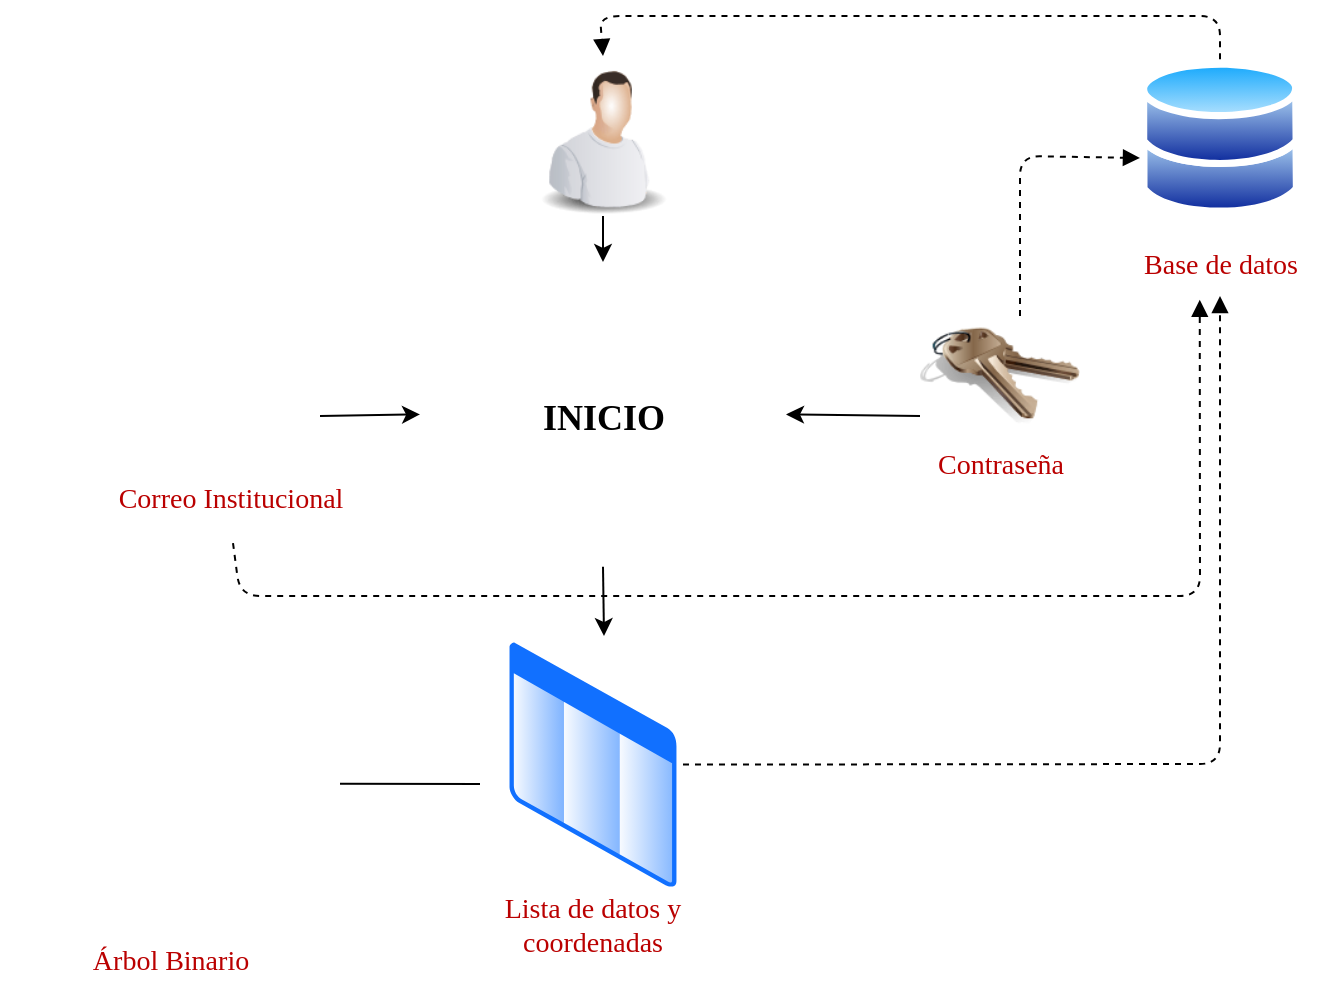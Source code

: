 <mxfile>
    <diagram id="YpvR981H4v2GeV9CaRRh" name="Page-1">
        <mxGraphModel dx="994" dy="383" grid="1" gridSize="10" guides="1" tooltips="1" connect="1" arrows="1" fold="1" page="1" pageScale="1" pageWidth="827" pageHeight="1169" math="0" shadow="0">
            <root>
                <mxCell id="0"/>
                <mxCell id="1" parent="0"/>
                <mxCell id="17" style="edgeStyle=none;html=1;fontFamily=Comic Sans MS;fontSize=14;fontColor=#000000;exitX=0.5;exitY=1;exitDx=0;exitDy=0;" edge="1" parent="1" source="8" target="5">
                    <mxGeometry relative="1" as="geometry">
                        <mxPoint x="480" y="150" as="targetPoint"/>
                    </mxGeometry>
                </mxCell>
                <mxCell id="19" style="edgeStyle=none;html=1;exitX=0.5;exitY=1;exitDx=0;exitDy=0;fontFamily=Comic Sans MS;fontSize=14;fontColor=#000000;" edge="1" parent="1" source="5">
                    <mxGeometry relative="1" as="geometry">
                        <mxPoint x="342" y="330" as="targetPoint"/>
                    </mxGeometry>
                </mxCell>
                <mxCell id="5" value="" style="shape=image;verticalLabelPosition=bottom;labelBackgroundColor=default;verticalAlign=top;aspect=fixed;imageAspect=0;image=https://images.freeimages.com/vhq/images/previews/a66/window-frame-template-139501.png;strokeColor=#000000;" vertex="1" parent="1">
                    <mxGeometry x="250" y="143" width="183" height="152.4" as="geometry"/>
                </mxCell>
                <mxCell id="6" value="&lt;h1&gt;&lt;font color=&quot;#000000&quot; style=&quot;font-size: 18px;&quot; face=&quot;Comic Sans MS&quot;&gt;&lt;b style=&quot;&quot;&gt;INICIO&lt;/b&gt;&lt;/font&gt;&lt;/h1&gt;" style="text;html=1;strokeColor=none;fillColor=none;align=center;verticalAlign=middle;whiteSpace=wrap;rounded=0;" vertex="1" parent="1">
                    <mxGeometry x="276.5" y="184.2" width="130" height="70" as="geometry"/>
                </mxCell>
                <mxCell id="8" value="" style="image;html=1;image=img/lib/clip_art/people/Worker_Man_128x128.png;labelBackgroundColor=#000000;strokeColor=#000000;fontFamily=Comic Sans MS;fontSize=18;" vertex="1" parent="1">
                    <mxGeometry x="301.5" y="40" width="80" height="80" as="geometry"/>
                </mxCell>
                <mxCell id="10" value="" style="shape=image;verticalLabelPosition=bottom;labelBackgroundColor=default;verticalAlign=top;aspect=fixed;imageAspect=0;image=https://upload.wikimedia.org/wikipedia/commons/thumb/8/88/At_sign.svg/640px-At_sign.svg.png;" vertex="1" parent="1">
                    <mxGeometry x="120" y="170" width="70" height="70" as="geometry"/>
                </mxCell>
                <mxCell id="12" value="&lt;font color=&quot;rgba(0, 0, 0, 0)&quot; style=&quot;font-size: 14px;&quot;&gt;Correo Institucional&lt;/font&gt;" style="text;html=1;align=center;verticalAlign=middle;resizable=0;points=[];autosize=1;strokeColor=none;fillColor=none;fontSize=18;fontFamily=Comic Sans MS;fontColor=#000000;" vertex="1" parent="1">
                    <mxGeometry x="80" y="240" width="150" height="40" as="geometry"/>
                </mxCell>
                <mxCell id="13" value="" style="endArrow=classic;html=1;fontFamily=Comic Sans MS;fontSize=14;fontColor=#000000;entryX=0;entryY=0.5;entryDx=0;entryDy=0;" edge="1" parent="1" target="5">
                    <mxGeometry width="50" height="50" relative="1" as="geometry">
                        <mxPoint x="200" y="220" as="sourcePoint"/>
                        <mxPoint x="210" y="160" as="targetPoint"/>
                    </mxGeometry>
                </mxCell>
                <mxCell id="14" value="" style="endArrow=classic;html=1;fontFamily=Comic Sans MS;fontSize=14;fontColor=#000000;entryX=1;entryY=0.5;entryDx=0;entryDy=0;exitX=0;exitY=0.75;exitDx=0;exitDy=0;" edge="1" parent="1" source="15" target="5">
                    <mxGeometry width="50" height="50" relative="1" as="geometry">
                        <mxPoint x="460" y="200" as="sourcePoint"/>
                        <mxPoint x="500" y="220" as="targetPoint"/>
                    </mxGeometry>
                </mxCell>
                <mxCell id="15" value="" style="image;html=1;image=img/lib/clip_art/general/Keys_128x128.png;labelBackgroundColor=none;strokeColor=#000000;fontFamily=Comic Sans MS;fontSize=14;fontColor=#000000;" vertex="1" parent="1">
                    <mxGeometry x="500" y="160" width="80" height="80" as="geometry"/>
                </mxCell>
                <mxCell id="16" value="&lt;font color=&quot;rgba(0, 0, 0, 0)&quot;&gt;Contraseña&lt;/font&gt;" style="text;html=1;align=center;verticalAlign=middle;resizable=0;points=[];autosize=1;strokeColor=none;fillColor=none;fontSize=14;fontFamily=Comic Sans MS;fontColor=#000000;" vertex="1" parent="1">
                    <mxGeometry x="490" y="230" width="100" height="30" as="geometry"/>
                </mxCell>
                <mxCell id="18" value="" style="aspect=fixed;perimeter=ellipsePerimeter;html=1;align=center;shadow=0;dashed=0;spacingTop=3;image;image=img/lib/active_directory/list.svg;labelBackgroundColor=none;strokeColor=#000000;fontFamily=Comic Sans MS;fontSize=14;fontColor=#000000;" vertex="1" parent="1">
                    <mxGeometry x="291.5" y="330" width="90" height="128.57" as="geometry"/>
                </mxCell>
                <mxCell id="20" value="" style="aspect=fixed;perimeter=ellipsePerimeter;html=1;align=center;shadow=0;dashed=0;spacingTop=3;image;image=img/lib/active_directory/databases.svg;labelBackgroundColor=none;strokeColor=#000000;fontFamily=Comic Sans MS;fontSize=14;fontColor=#000000;" vertex="1" parent="1">
                    <mxGeometry x="610" y="41.6" width="80" height="78.4" as="geometry"/>
                </mxCell>
                <mxCell id="22" value="&lt;font color=&quot;rgba(0, 0, 0, 0)&quot;&gt;Lista de datos y coordenadas&lt;/font&gt;" style="text;html=1;strokeColor=none;fillColor=none;align=center;verticalAlign=middle;whiteSpace=wrap;rounded=0;labelBackgroundColor=none;fontFamily=Comic Sans MS;fontSize=14;fontColor=#000000;" vertex="1" parent="1">
                    <mxGeometry x="277.25" y="450" width="118.5" height="50" as="geometry"/>
                </mxCell>
                <mxCell id="23" value="&lt;font color=&quot;rgba(0, 0, 0, 0)&quot;&gt;Base de datos&lt;/font&gt;" style="text;html=1;align=center;verticalAlign=middle;resizable=0;points=[];autosize=1;strokeColor=none;fillColor=none;fontSize=14;fontFamily=Comic Sans MS;fontColor=none;" vertex="1" parent="1">
                    <mxGeometry x="595" y="130" width="110" height="30" as="geometry"/>
                </mxCell>
                <mxCell id="25" value="" style="html=1;verticalAlign=bottom;labelBackgroundColor=none;endArrow=block;endFill=1;dashed=1;fontFamily=Comic Sans MS;fontSize=14;fontColor=none;exitX=1;exitY=0.5;exitDx=0;exitDy=0;" edge="1" parent="1" source="18" target="23">
                    <mxGeometry width="160" relative="1" as="geometry">
                        <mxPoint x="610" y="199.5" as="sourcePoint"/>
                        <mxPoint x="770" y="199.5" as="targetPoint"/>
                        <Array as="points">
                            <mxPoint x="650" y="394"/>
                        </Array>
                    </mxGeometry>
                </mxCell>
                <mxCell id="27" value="" style="shape=image;verticalLabelPosition=bottom;labelBackgroundColor=default;verticalAlign=top;aspect=fixed;imageAspect=0;image=https://e7.pngegg.com/pngimages/827/883/png-clipart-minecraft-tree-oak-mod-mob-tree-inventory-angle-building.png;" vertex="1" parent="1">
                    <mxGeometry x="40" y="330" width="170" height="147.77" as="geometry"/>
                </mxCell>
                <mxCell id="28" value="" style="endArrow=none;html=1;fontFamily=Comic Sans MS;fontSize=14;fontColor=none;exitX=1;exitY=0.5;exitDx=0;exitDy=0;" edge="1" parent="1" source="27">
                    <mxGeometry width="50" height="50" relative="1" as="geometry">
                        <mxPoint x="226.5" y="428.88" as="sourcePoint"/>
                        <mxPoint x="280" y="404" as="targetPoint"/>
                    </mxGeometry>
                </mxCell>
                <mxCell id="29" value="&lt;font color=&quot;rgba(0, 0, 0, 0)&quot;&gt;Árbol Binario&lt;/font&gt;" style="text;html=1;align=center;verticalAlign=middle;resizable=0;points=[];autosize=1;strokeColor=none;fillColor=none;fontSize=14;fontFamily=Comic Sans MS;fontColor=none;" vertex="1" parent="1">
                    <mxGeometry x="70" y="477.77" width="110" height="30" as="geometry"/>
                </mxCell>
                <mxCell id="30" value="" style="html=1;verticalAlign=bottom;labelBackgroundColor=none;endArrow=block;endFill=1;dashed=1;fontFamily=Comic Sans MS;fontSize=14;fontColor=none;exitX=0.5;exitY=0;exitDx=0;exitDy=0;" edge="1" parent="1">
                    <mxGeometry width="160" relative="1" as="geometry">
                        <mxPoint x="550" y="170" as="sourcePoint"/>
                        <mxPoint x="610" y="91" as="targetPoint"/>
                        <Array as="points">
                            <mxPoint x="550" y="90"/>
                        </Array>
                    </mxGeometry>
                </mxCell>
                <mxCell id="31" value="" style="html=1;verticalAlign=bottom;labelBackgroundColor=none;endArrow=block;endFill=1;dashed=1;fontFamily=Comic Sans MS;fontSize=14;fontColor=none;exitX=0.51;exitY=1.088;exitDx=0;exitDy=0;entryX=0.408;entryY=1.061;entryDx=0;entryDy=0;exitPerimeter=0;entryPerimeter=0;" edge="1" parent="1" source="12" target="23">
                    <mxGeometry width="160" relative="1" as="geometry">
                        <mxPoint x="170" y="360" as="sourcePoint"/>
                        <mxPoint x="240.0" y="280.8" as="targetPoint"/>
                        <Array as="points">
                            <mxPoint x="160" y="310"/>
                            <mxPoint x="640" y="310"/>
                        </Array>
                    </mxGeometry>
                </mxCell>
                <mxCell id="32" value="" style="html=1;verticalAlign=bottom;labelBackgroundColor=none;endArrow=block;endFill=1;dashed=1;fontFamily=Comic Sans MS;fontSize=14;fontColor=none;exitX=0.5;exitY=0;exitDx=0;exitDy=0;entryX=0.5;entryY=0;entryDx=0;entryDy=0;" edge="1" parent="1" source="20" target="8">
                    <mxGeometry width="160" relative="1" as="geometry">
                        <mxPoint x="570" y="190" as="sourcePoint"/>
                        <mxPoint x="420" y="60" as="targetPoint"/>
                        <Array as="points">
                            <mxPoint x="650" y="20"/>
                            <mxPoint x="340" y="20"/>
                        </Array>
                    </mxGeometry>
                </mxCell>
            </root>
        </mxGraphModel>
    </diagram>
</mxfile>